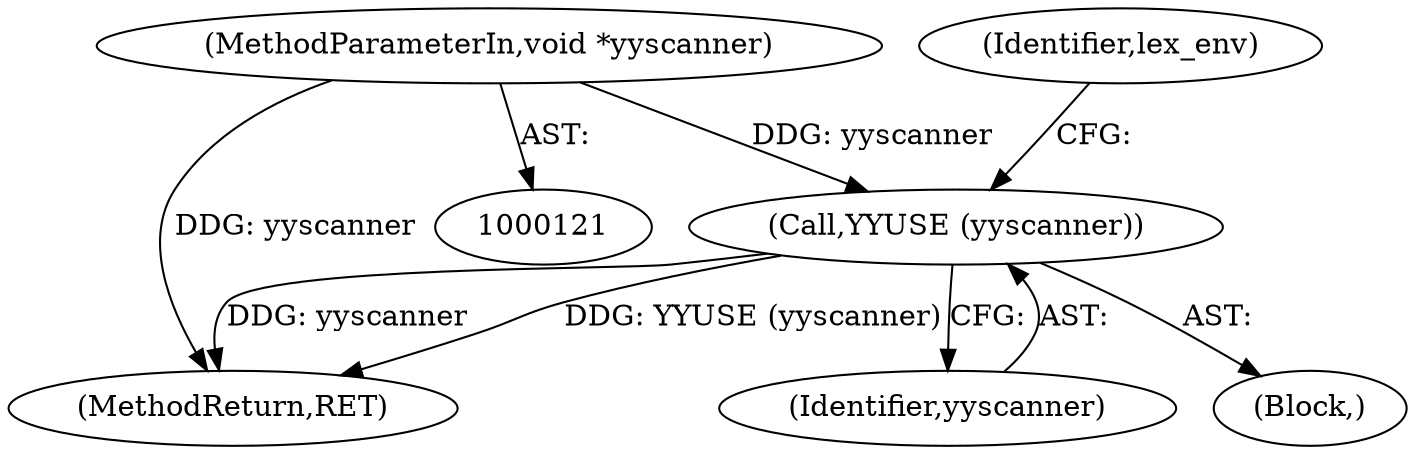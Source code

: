 digraph "0_yara_10e8bd3071677dd1fa76beeef4bc2fc427cea5e7@pointer" {
"1000130" [label="(Call,YYUSE (yyscanner))"];
"1000125" [label="(MethodParameterIn,void *yyscanner)"];
"1000130" [label="(Call,YYUSE (yyscanner))"];
"1000206" [label="(MethodReturn,RET)"];
"1000131" [label="(Identifier,yyscanner)"];
"1000133" [label="(Identifier,lex_env)"];
"1000125" [label="(MethodParameterIn,void *yyscanner)"];
"1000127" [label="(Block,)"];
"1000130" -> "1000127"  [label="AST: "];
"1000130" -> "1000131"  [label="CFG: "];
"1000131" -> "1000130"  [label="AST: "];
"1000133" -> "1000130"  [label="CFG: "];
"1000130" -> "1000206"  [label="DDG: YYUSE (yyscanner)"];
"1000130" -> "1000206"  [label="DDG: yyscanner"];
"1000125" -> "1000130"  [label="DDG: yyscanner"];
"1000125" -> "1000121"  [label="AST: "];
"1000125" -> "1000206"  [label="DDG: yyscanner"];
}
